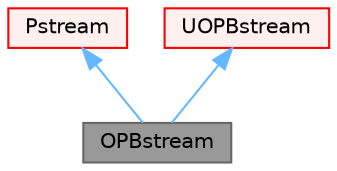digraph "OPBstream"
{
 // LATEX_PDF_SIZE
  bgcolor="transparent";
  edge [fontname=Helvetica,fontsize=10,labelfontname=Helvetica,labelfontsize=10];
  node [fontname=Helvetica,fontsize=10,shape=box,height=0.2,width=0.4];
  Node1 [id="Node000001",label="OPBstream",height=0.2,width=0.4,color="gray40", fillcolor="grey60", style="filled", fontcolor="black",tooltip=" "];
  Node2 -> Node1 [id="edge1_Node000001_Node000002",dir="back",color="steelblue1",style="solid",tooltip=" "];
  Node2 [id="Node000002",label="Pstream",height=0.2,width=0.4,color="red", fillcolor="#FFF0F0", style="filled",URL="$classFoam_1_1Pstream.html",tooltip="Inter-processor communications stream."];
  Node11 -> Node1 [id="edge2_Node000001_Node000011",dir="back",color="steelblue1",style="solid",tooltip=" "];
  Node11 [id="Node000011",label="UOPBstream",height=0.2,width=0.4,color="red", fillcolor="#FFF0F0", style="filled",URL="$classFoam_1_1UOPBstream.html",tooltip=" "];
}
